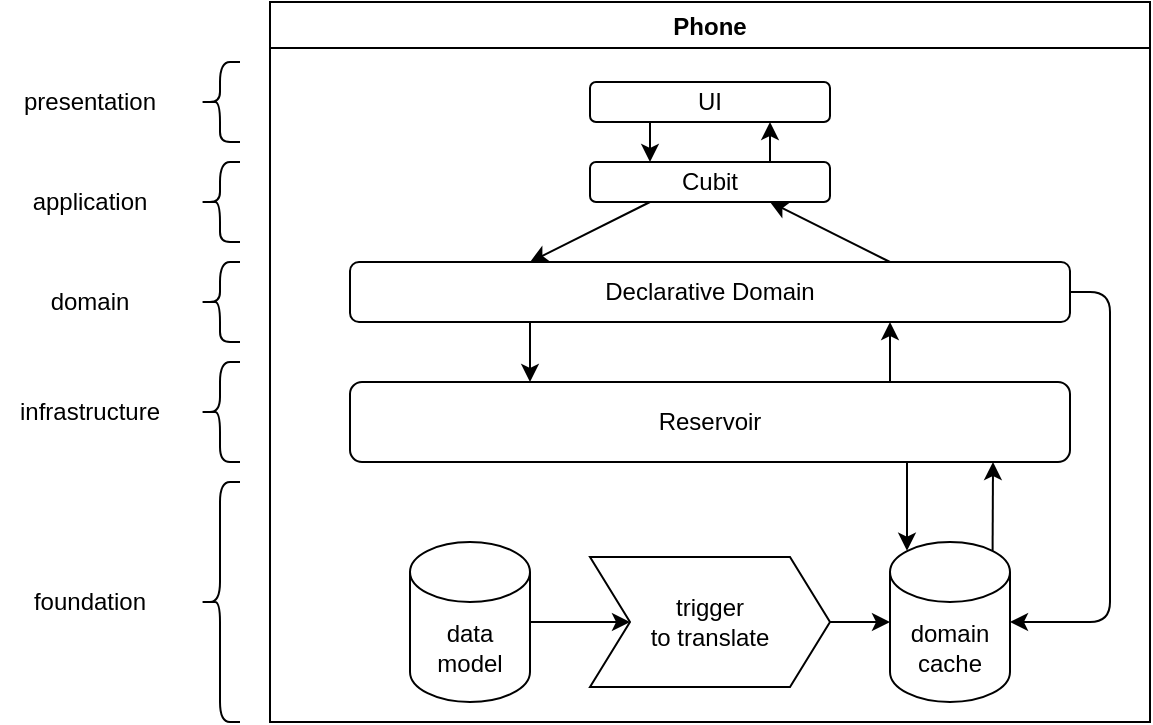 <mxfile>
    <diagram id="XCcESaHtGX8L_1Ythi9m" name="Page-1">
        <mxGraphModel dx="1300" dy="352" grid="1" gridSize="10" guides="1" tooltips="1" connect="1" arrows="1" fold="1" page="1" pageScale="1" pageWidth="850" pageHeight="1100" math="0" shadow="0">
            <root>
                <mxCell id="0"/>
                <mxCell id="1" parent="0"/>
                <mxCell id="2" value="Phone" style="swimlane;" vertex="1" parent="1">
                    <mxGeometry x="205" y="20" width="440" height="360" as="geometry"/>
                </mxCell>
                <mxCell id="3" style="edgeStyle=elbowEdgeStyle;html=1;entryX=0;entryY=0.5;entryDx=0;entryDy=0;startArrow=none;startFill=0;" edge="1" parent="2" source="4" target="15">
                    <mxGeometry relative="1" as="geometry"/>
                </mxCell>
                <mxCell id="4" value="data&lt;br&gt;model" style="shape=cylinder3;whiteSpace=wrap;html=1;boundedLbl=1;backgroundOutline=1;size=15;" vertex="1" parent="2">
                    <mxGeometry x="70" y="270" width="60" height="80" as="geometry"/>
                </mxCell>
                <mxCell id="5" style="edgeStyle=none;html=1;exitX=0.25;exitY=1;exitDx=0;exitDy=0;entryX=0.25;entryY=0;entryDx=0;entryDy=0;" edge="1" parent="2" source="7" target="19">
                    <mxGeometry relative="1" as="geometry"/>
                </mxCell>
                <mxCell id="6" style="edgeStyle=elbowEdgeStyle;html=1;entryX=0.75;entryY=1;entryDx=0;entryDy=0;" edge="1" parent="2" source="7" target="9">
                    <mxGeometry relative="1" as="geometry"/>
                </mxCell>
                <mxCell id="7" value="Cubit" style="rounded=1;whiteSpace=wrap;html=1;" vertex="1" parent="2">
                    <mxGeometry x="160" y="80" width="120" height="20" as="geometry"/>
                </mxCell>
                <mxCell id="8" style="edgeStyle=elbowEdgeStyle;html=1;entryX=0.25;entryY=0;entryDx=0;entryDy=0;" edge="1" parent="2" source="9" target="7">
                    <mxGeometry relative="1" as="geometry"/>
                </mxCell>
                <mxCell id="9" value="UI" style="rounded=1;whiteSpace=wrap;html=1;" vertex="1" parent="2">
                    <mxGeometry x="160" y="40" width="120" height="20" as="geometry"/>
                </mxCell>
                <mxCell id="10" style="edgeStyle=elbowEdgeStyle;html=1;entryX=0.145;entryY=0;entryDx=0;entryDy=4.35;entryPerimeter=0;" edge="1" parent="2" source="11" target="13">
                    <mxGeometry relative="1" as="geometry"/>
                </mxCell>
                <mxCell id="11" value="Reservoir" style="rounded=1;whiteSpace=wrap;html=1;" vertex="1" parent="2">
                    <mxGeometry x="40" y="190" width="360" height="40" as="geometry"/>
                </mxCell>
                <mxCell id="12" style="edgeStyle=elbowEdgeStyle;html=1;startArrow=none;startFill=0;exitX=0.855;exitY=0;exitDx=0;exitDy=4.35;exitPerimeter=0;" edge="1" parent="2" source="13" target="11">
                    <mxGeometry relative="1" as="geometry">
                        <mxPoint x="340" y="170" as="targetPoint"/>
                    </mxGeometry>
                </mxCell>
                <mxCell id="13" value="domain&lt;br&gt;cache" style="shape=cylinder3;whiteSpace=wrap;html=1;boundedLbl=1;backgroundOutline=1;size=15;" vertex="1" parent="2">
                    <mxGeometry x="310" y="270" width="60" height="80" as="geometry"/>
                </mxCell>
                <mxCell id="14" style="edgeStyle=elbowEdgeStyle;html=1;startArrow=none;startFill=0;" edge="1" parent="2" source="15" target="13">
                    <mxGeometry relative="1" as="geometry"/>
                </mxCell>
                <mxCell id="15" value="trigger&lt;br&gt;to translate" style="shape=step;perimeter=stepPerimeter;whiteSpace=wrap;html=1;fixedSize=1;" vertex="1" parent="2">
                    <mxGeometry x="160" y="277.5" width="120" height="65" as="geometry"/>
                </mxCell>
                <mxCell id="16" style="edgeStyle=none;html=1;entryX=0.25;entryY=0;entryDx=0;entryDy=0;exitX=0.25;exitY=1;exitDx=0;exitDy=0;" edge="1" parent="2" source="19" target="11">
                    <mxGeometry relative="1" as="geometry"/>
                </mxCell>
                <mxCell id="17" style="edgeStyle=none;html=1;entryX=0.75;entryY=1;entryDx=0;entryDy=0;exitX=0.75;exitY=0;exitDx=0;exitDy=0;" edge="1" parent="2" source="19" target="7">
                    <mxGeometry relative="1" as="geometry">
                        <mxPoint x="280" y="110" as="sourcePoint"/>
                        <mxPoint x="350" y="90" as="targetPoint"/>
                    </mxGeometry>
                </mxCell>
                <mxCell id="18" style="edgeStyle=elbowEdgeStyle;html=1;entryX=1;entryY=0.5;entryDx=0;entryDy=0;entryPerimeter=0;exitX=1;exitY=0.5;exitDx=0;exitDy=0;" edge="1" parent="2" source="19" target="13">
                    <mxGeometry relative="1" as="geometry">
                        <Array as="points">
                            <mxPoint x="420" y="230"/>
                        </Array>
                    </mxGeometry>
                </mxCell>
                <mxCell id="19" value="Declarative Domain" style="rounded=1;whiteSpace=wrap;html=1;" vertex="1" parent="2">
                    <mxGeometry x="40" y="130" width="360" height="30" as="geometry"/>
                </mxCell>
                <mxCell id="20" style="edgeStyle=none;html=1;exitX=0.75;exitY=0;exitDx=0;exitDy=0;entryX=0.75;entryY=1;entryDx=0;entryDy=0;" edge="1" parent="2" source="11" target="19">
                    <mxGeometry relative="1" as="geometry">
                        <mxPoint x="300" y="180" as="targetPoint"/>
                    </mxGeometry>
                </mxCell>
                <mxCell id="21" value="" style="shape=curlyBracket;whiteSpace=wrap;html=1;rounded=1;" vertex="1" parent="1">
                    <mxGeometry x="170" y="260" width="20" height="120" as="geometry"/>
                </mxCell>
                <mxCell id="22" value="" style="shape=curlyBracket;whiteSpace=wrap;html=1;rounded=1;" vertex="1" parent="1">
                    <mxGeometry x="170" y="200" width="20" height="50" as="geometry"/>
                </mxCell>
                <mxCell id="23" value="infrastructure" style="text;html=1;strokeColor=none;fillColor=none;align=center;verticalAlign=middle;whiteSpace=wrap;rounded=0;" vertex="1" parent="1">
                    <mxGeometry x="70" y="210" width="90" height="30" as="geometry"/>
                </mxCell>
                <mxCell id="24" value="foundation" style="text;html=1;strokeColor=none;fillColor=none;align=center;verticalAlign=middle;whiteSpace=wrap;rounded=0;" vertex="1" parent="1">
                    <mxGeometry x="70" y="305" width="90" height="30" as="geometry"/>
                </mxCell>
                <mxCell id="25" value="" style="shape=curlyBracket;whiteSpace=wrap;html=1;rounded=1;" vertex="1" parent="1">
                    <mxGeometry x="170" y="150" width="20" height="40" as="geometry"/>
                </mxCell>
                <mxCell id="26" value="domain" style="text;html=1;strokeColor=none;fillColor=none;align=center;verticalAlign=middle;whiteSpace=wrap;rounded=0;" vertex="1" parent="1">
                    <mxGeometry x="70" y="155" width="90" height="30" as="geometry"/>
                </mxCell>
                <mxCell id="27" value="" style="shape=curlyBracket;whiteSpace=wrap;html=1;rounded=1;" vertex="1" parent="1">
                    <mxGeometry x="170" y="100" width="20" height="40" as="geometry"/>
                </mxCell>
                <mxCell id="28" value="application" style="text;html=1;strokeColor=none;fillColor=none;align=center;verticalAlign=middle;whiteSpace=wrap;rounded=0;" vertex="1" parent="1">
                    <mxGeometry x="70" y="105" width="90" height="30" as="geometry"/>
                </mxCell>
                <mxCell id="29" value="" style="shape=curlyBracket;whiteSpace=wrap;html=1;rounded=1;" vertex="1" parent="1">
                    <mxGeometry x="170" y="50" width="20" height="40" as="geometry"/>
                </mxCell>
                <mxCell id="30" value="presentation" style="text;html=1;strokeColor=none;fillColor=none;align=center;verticalAlign=middle;whiteSpace=wrap;rounded=0;" vertex="1" parent="1">
                    <mxGeometry x="70" y="55" width="90" height="30" as="geometry"/>
                </mxCell>
            </root>
        </mxGraphModel>
    </diagram>
</mxfile>